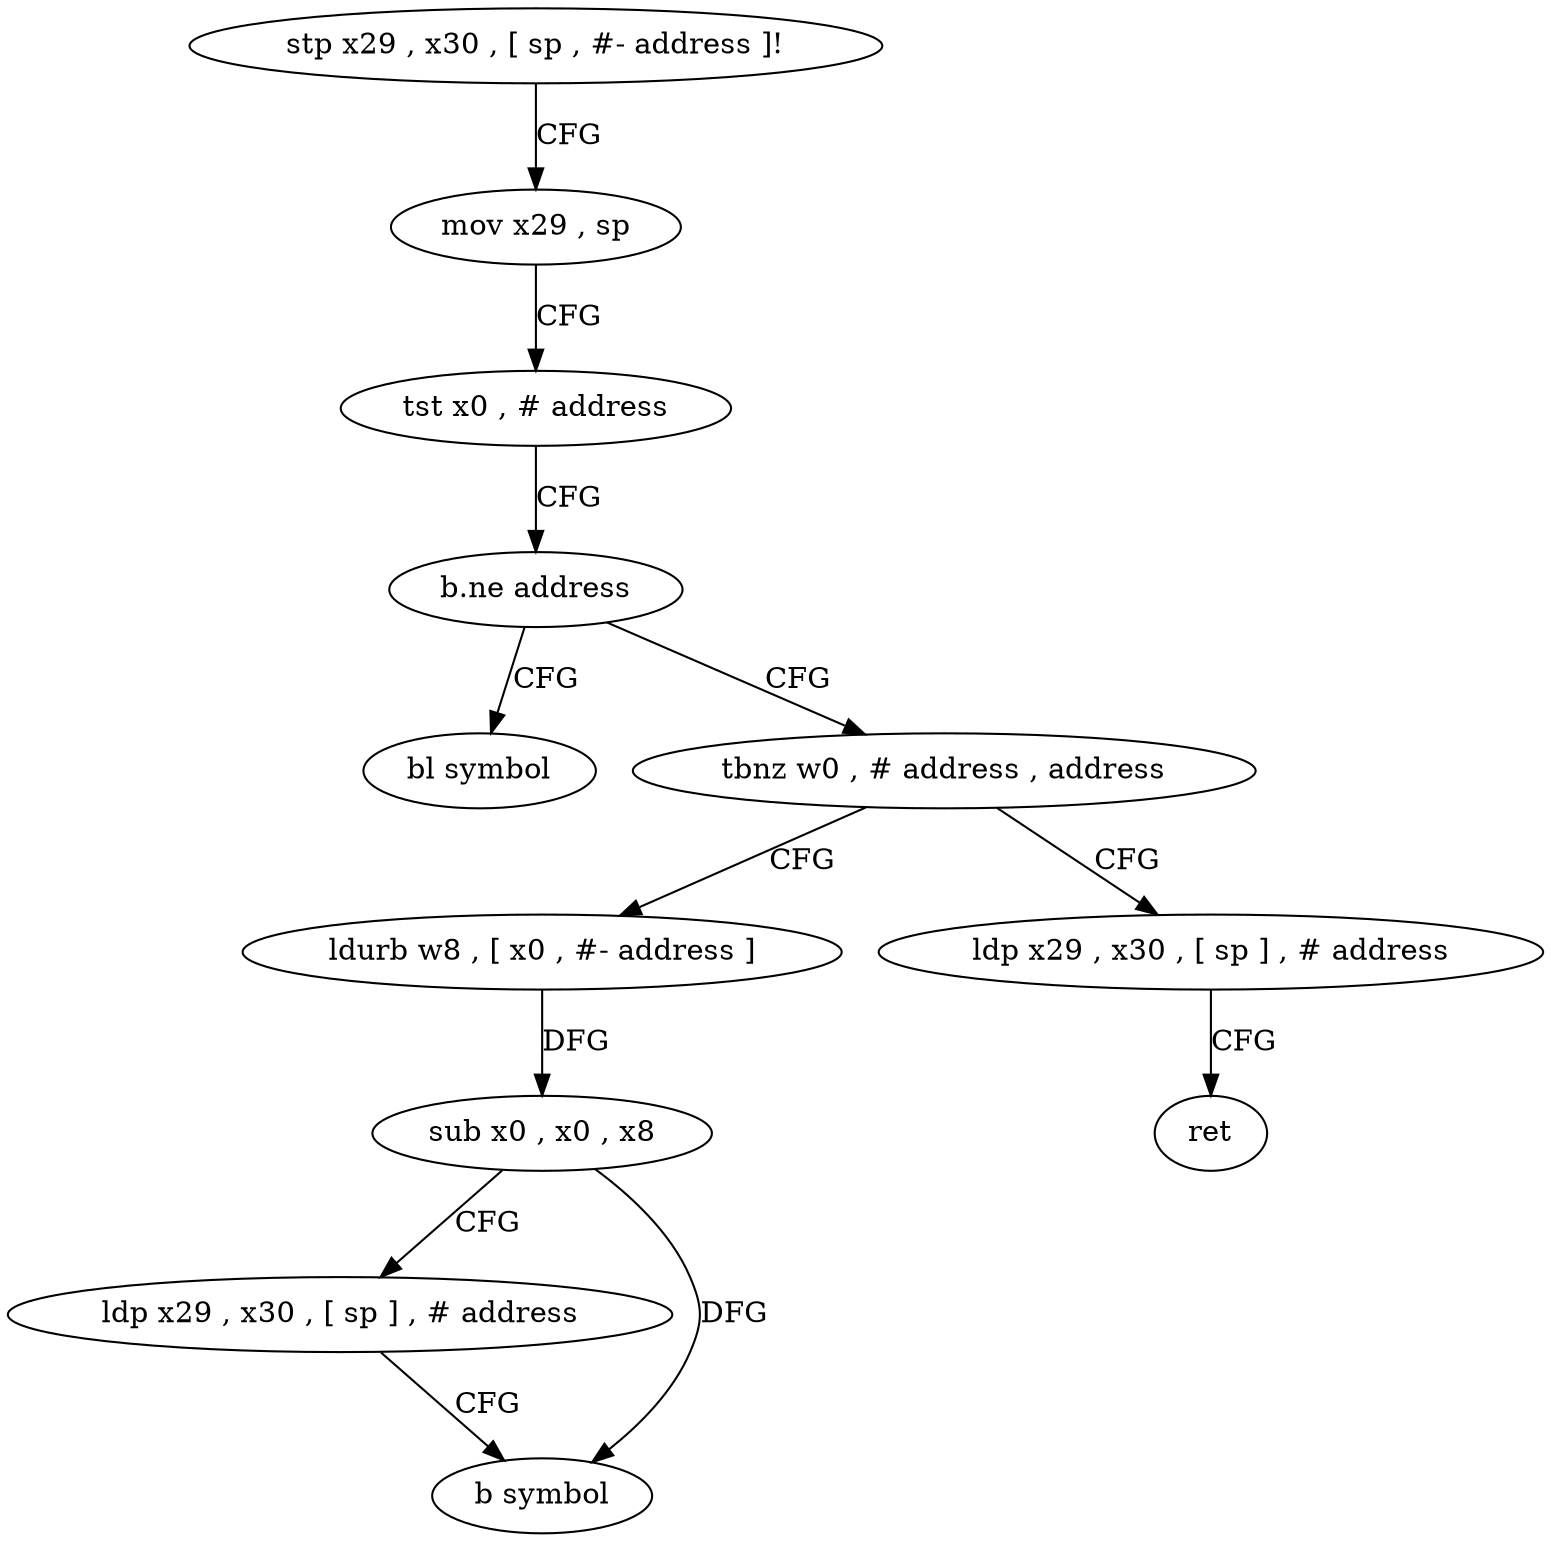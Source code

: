 digraph "func" {
"4263376" [label = "stp x29 , x30 , [ sp , #- address ]!" ]
"4263380" [label = "mov x29 , sp" ]
"4263384" [label = "tst x0 , # address" ]
"4263388" [label = "b.ne address" ]
"4263420" [label = "bl symbol" ]
"4263392" [label = "tbnz w0 , # address , address" ]
"4263404" [label = "ldurb w8 , [ x0 , #- address ]" ]
"4263396" [label = "ldp x29 , x30 , [ sp ] , # address" ]
"4263408" [label = "sub x0 , x0 , x8" ]
"4263412" [label = "ldp x29 , x30 , [ sp ] , # address" ]
"4263416" [label = "b symbol" ]
"4263400" [label = "ret" ]
"4263376" -> "4263380" [ label = "CFG" ]
"4263380" -> "4263384" [ label = "CFG" ]
"4263384" -> "4263388" [ label = "CFG" ]
"4263388" -> "4263420" [ label = "CFG" ]
"4263388" -> "4263392" [ label = "CFG" ]
"4263392" -> "4263404" [ label = "CFG" ]
"4263392" -> "4263396" [ label = "CFG" ]
"4263404" -> "4263408" [ label = "DFG" ]
"4263396" -> "4263400" [ label = "CFG" ]
"4263408" -> "4263412" [ label = "CFG" ]
"4263408" -> "4263416" [ label = "DFG" ]
"4263412" -> "4263416" [ label = "CFG" ]
}
